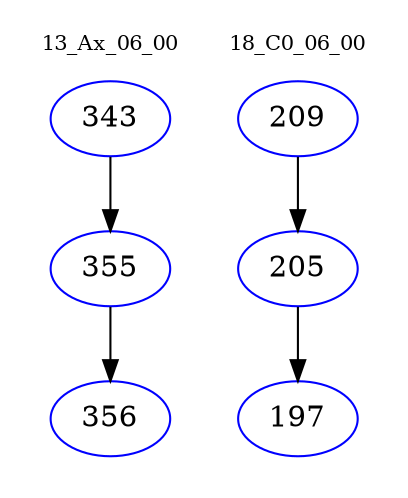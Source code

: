 digraph{
subgraph cluster_0 {
color = white
label = "13_Ax_06_00";
fontsize=10;
T0_343 [label="343", color="blue"]
T0_343 -> T0_355 [color="black"]
T0_355 [label="355", color="blue"]
T0_355 -> T0_356 [color="black"]
T0_356 [label="356", color="blue"]
}
subgraph cluster_1 {
color = white
label = "18_C0_06_00";
fontsize=10;
T1_209 [label="209", color="blue"]
T1_209 -> T1_205 [color="black"]
T1_205 [label="205", color="blue"]
T1_205 -> T1_197 [color="black"]
T1_197 [label="197", color="blue"]
}
}
